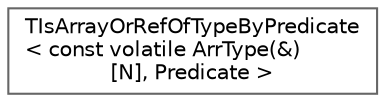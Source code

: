 digraph "Graphical Class Hierarchy"
{
 // INTERACTIVE_SVG=YES
 // LATEX_PDF_SIZE
  bgcolor="transparent";
  edge [fontname=Helvetica,fontsize=10,labelfontname=Helvetica,labelfontsize=10];
  node [fontname=Helvetica,fontsize=10,shape=box,height=0.2,width=0.4];
  rankdir="LR";
  Node0 [id="Node000000",label="TIsArrayOrRefOfTypeByPredicate\l\< const volatile ArrType(&)\l[N], Predicate \>",height=0.2,width=0.4,color="grey40", fillcolor="white", style="filled",URL="$dd/da3/structTIsArrayOrRefOfTypeByPredicate_3_01const_01volatile_01ArrType_07_6_08_0fN_0e_00_01Predicate_01_4.html",tooltip=" "];
}
